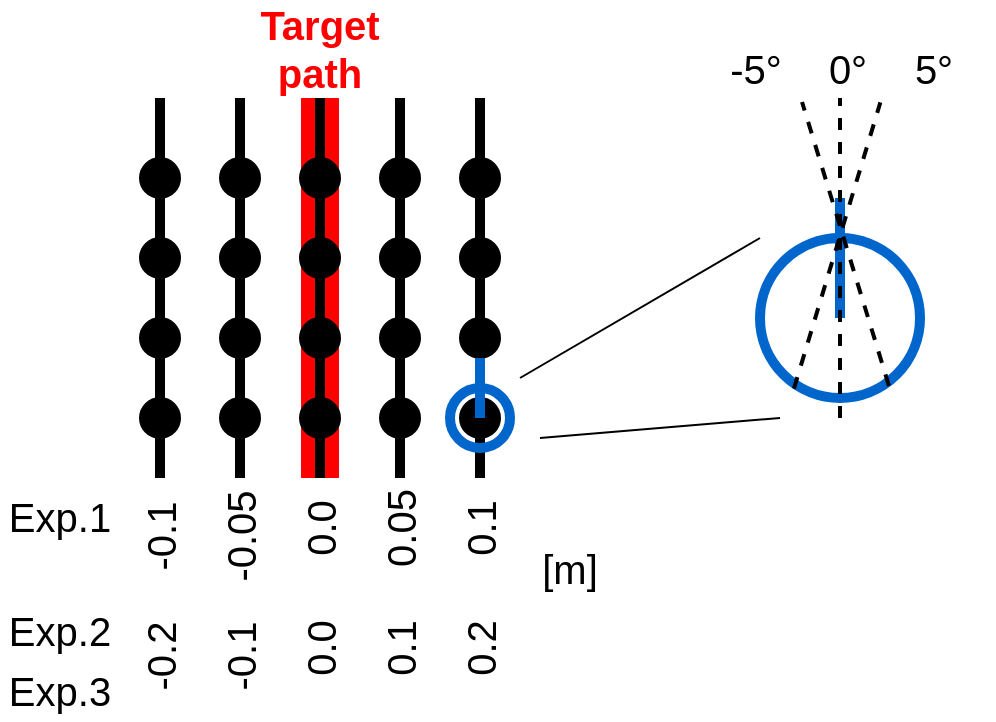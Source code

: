<mxfile>
    <diagram id="cvP5xxhvE3YyA-BgQX19" name="ページ1">
        <mxGraphModel dx="702" dy="644" grid="1" gridSize="10" guides="1" tooltips="1" connect="1" arrows="1" fold="1" page="1" pageScale="1" pageWidth="827" pageHeight="1169" background="#ffffff" math="0" shadow="0">
            <root>
                <mxCell id="0"/>
                <mxCell id="1" parent="0"/>
                <mxCell id="35" value="" style="endArrow=none;html=1;strokeColor=#FF0000;strokeWidth=19;" parent="1" edge="1">
                    <mxGeometry width="50" height="50" relative="1" as="geometry">
                        <mxPoint x="400" y="440" as="sourcePoint"/>
                        <mxPoint x="400" y="250" as="targetPoint"/>
                    </mxGeometry>
                </mxCell>
                <mxCell id="4" value="" style="ellipse;whiteSpace=wrap;html=1;aspect=fixed;strokeColor=#000000;fillColor=#000000;" parent="1" vertex="1">
                    <mxGeometry x="390" y="400" width="20" height="20" as="geometry"/>
                </mxCell>
                <mxCell id="7" value="" style="ellipse;whiteSpace=wrap;html=1;aspect=fixed;strokeColor=#000000;fillColor=#000000;" parent="1" vertex="1">
                    <mxGeometry x="390" y="360" width="20" height="20" as="geometry"/>
                </mxCell>
                <mxCell id="8" value="" style="ellipse;whiteSpace=wrap;html=1;aspect=fixed;strokeColor=#000000;fillColor=#000000;" parent="1" vertex="1">
                    <mxGeometry x="390" y="320" width="20" height="20" as="geometry"/>
                </mxCell>
                <mxCell id="9" value="" style="ellipse;whiteSpace=wrap;html=1;aspect=fixed;strokeColor=#000000;fillColor=#000000;" parent="1" vertex="1">
                    <mxGeometry x="390" y="280" width="20" height="20" as="geometry"/>
                </mxCell>
                <mxCell id="11" value="" style="ellipse;whiteSpace=wrap;html=1;aspect=fixed;strokeColor=#000000;fillColor=#000000;" parent="1" vertex="1">
                    <mxGeometry x="430" y="400" width="20" height="20" as="geometry"/>
                </mxCell>
                <mxCell id="12" value="" style="ellipse;whiteSpace=wrap;html=1;aspect=fixed;strokeColor=#000000;fillColor=#000000;" parent="1" vertex="1">
                    <mxGeometry x="430" y="360" width="20" height="20" as="geometry"/>
                </mxCell>
                <mxCell id="13" value="" style="ellipse;whiteSpace=wrap;html=1;aspect=fixed;strokeColor=#000000;fillColor=#000000;" parent="1" vertex="1">
                    <mxGeometry x="430" y="320" width="20" height="20" as="geometry"/>
                </mxCell>
                <mxCell id="14" value="" style="ellipse;whiteSpace=wrap;html=1;aspect=fixed;strokeColor=#000000;fillColor=#000000;" parent="1" vertex="1">
                    <mxGeometry x="430" y="280" width="20" height="20" as="geometry"/>
                </mxCell>
                <mxCell id="15" value="" style="ellipse;whiteSpace=wrap;html=1;aspect=fixed;strokeColor=#000000;fillColor=#000000;" parent="1" vertex="1">
                    <mxGeometry x="350" y="400" width="20" height="20" as="geometry"/>
                </mxCell>
                <mxCell id="16" value="" style="ellipse;whiteSpace=wrap;html=1;aspect=fixed;strokeColor=#000000;fillColor=#000000;" parent="1" vertex="1">
                    <mxGeometry x="350" y="360" width="20" height="20" as="geometry"/>
                </mxCell>
                <mxCell id="17" value="" style="ellipse;whiteSpace=wrap;html=1;aspect=fixed;strokeColor=#000000;fillColor=#000000;" parent="1" vertex="1">
                    <mxGeometry x="350" y="320" width="20" height="20" as="geometry"/>
                </mxCell>
                <mxCell id="18" value="" style="ellipse;whiteSpace=wrap;html=1;aspect=fixed;strokeColor=#000000;fillColor=#000000;" parent="1" vertex="1">
                    <mxGeometry x="350" y="280" width="20" height="20" as="geometry"/>
                </mxCell>
                <mxCell id="19" value="" style="ellipse;whiteSpace=wrap;html=1;aspect=fixed;strokeColor=#000000;fillColor=#000000;" parent="1" vertex="1">
                    <mxGeometry x="310" y="400" width="20" height="20" as="geometry"/>
                </mxCell>
                <mxCell id="20" value="" style="ellipse;whiteSpace=wrap;html=1;aspect=fixed;strokeColor=#000000;fillColor=#000000;" parent="1" vertex="1">
                    <mxGeometry x="310" y="360" width="20" height="20" as="geometry"/>
                </mxCell>
                <mxCell id="21" value="" style="ellipse;whiteSpace=wrap;html=1;aspect=fixed;strokeColor=#000000;fillColor=#000000;" parent="1" vertex="1">
                    <mxGeometry x="310" y="320" width="20" height="20" as="geometry"/>
                </mxCell>
                <mxCell id="22" value="" style="ellipse;whiteSpace=wrap;html=1;aspect=fixed;strokeColor=#000000;fillColor=#000000;" parent="1" vertex="1">
                    <mxGeometry x="310" y="280" width="20" height="20" as="geometry"/>
                </mxCell>
                <mxCell id="23" value="" style="ellipse;whiteSpace=wrap;html=1;aspect=fixed;strokeColor=#000000;fillColor=#000000;" parent="1" vertex="1">
                    <mxGeometry x="470" y="400" width="20" height="20" as="geometry"/>
                </mxCell>
                <mxCell id="24" value="" style="ellipse;whiteSpace=wrap;html=1;aspect=fixed;strokeColor=#000000;fillColor=#000000;" parent="1" vertex="1">
                    <mxGeometry x="470" y="360" width="20" height="20" as="geometry"/>
                </mxCell>
                <mxCell id="25" value="" style="ellipse;whiteSpace=wrap;html=1;aspect=fixed;strokeColor=#000000;fillColor=#000000;" parent="1" vertex="1">
                    <mxGeometry x="470" y="320" width="20" height="20" as="geometry"/>
                </mxCell>
                <mxCell id="26" value="" style="ellipse;whiteSpace=wrap;html=1;aspect=fixed;strokeColor=#000000;fillColor=#000000;" parent="1" vertex="1">
                    <mxGeometry x="470" y="280" width="20" height="20" as="geometry"/>
                </mxCell>
                <mxCell id="27" value="" style="endArrow=none;html=1;strokeColor=#000000;strokeWidth=5;" parent="1" edge="1">
                    <mxGeometry width="50" height="50" relative="1" as="geometry">
                        <mxPoint x="320" y="440" as="sourcePoint"/>
                        <mxPoint x="320" y="250" as="targetPoint"/>
                    </mxGeometry>
                </mxCell>
                <mxCell id="28" value="" style="endArrow=none;html=1;strokeColor=#000000;strokeWidth=5;" parent="1" edge="1">
                    <mxGeometry width="50" height="50" relative="1" as="geometry">
                        <mxPoint x="360" y="440" as="sourcePoint"/>
                        <mxPoint x="360" y="250" as="targetPoint"/>
                    </mxGeometry>
                </mxCell>
                <mxCell id="29" value="" style="endArrow=none;html=1;strokeColor=#000000;strokeWidth=5;" parent="1" edge="1">
                    <mxGeometry width="50" height="50" relative="1" as="geometry">
                        <mxPoint x="440" y="440" as="sourcePoint"/>
                        <mxPoint x="440" y="250" as="targetPoint"/>
                    </mxGeometry>
                </mxCell>
                <mxCell id="30" value="" style="endArrow=none;html=1;strokeColor=#000000;strokeWidth=5;" parent="1" edge="1">
                    <mxGeometry width="50" height="50" relative="1" as="geometry">
                        <mxPoint x="480" y="440" as="sourcePoint"/>
                        <mxPoint x="480" y="250" as="targetPoint"/>
                    </mxGeometry>
                </mxCell>
                <mxCell id="36" value="" style="endArrow=none;html=1;strokeColor=#000000;strokeWidth=5;" parent="1" edge="1">
                    <mxGeometry width="50" height="50" relative="1" as="geometry">
                        <mxPoint x="400" y="440" as="sourcePoint"/>
                        <mxPoint x="400" y="250" as="targetPoint"/>
                    </mxGeometry>
                </mxCell>
                <mxCell id="38" value="&lt;font size=&quot;1&quot; color=&quot;#ff0000&quot;&gt;&lt;b style=&quot;font-size: 20px;&quot;&gt;Target path&lt;/b&gt;&lt;/font&gt;" style="text;html=1;strokeColor=none;fillColor=none;align=center;verticalAlign=middle;whiteSpace=wrap;rounded=0;" parent="1" vertex="1">
                    <mxGeometry x="370" y="210" width="60" height="30" as="geometry"/>
                </mxCell>
                <mxCell id="39" value="&lt;font color=&quot;#000000&quot;&gt;0.05&lt;/font&gt;" style="text;html=1;strokeColor=none;fillColor=none;align=center;verticalAlign=middle;whiteSpace=wrap;rounded=0;fontSize=20;fontColor=#FF0000;rotation=-90;" parent="1" vertex="1">
                    <mxGeometry x="410" y="450" width="60" height="30" as="geometry"/>
                </mxCell>
                <mxCell id="40" value="&lt;font color=&quot;#000000&quot;&gt;-0.05&lt;/font&gt;" style="text;html=1;strokeColor=none;fillColor=none;align=center;verticalAlign=middle;whiteSpace=wrap;rounded=0;fontSize=20;fontColor=#FF0000;rotation=-90;" parent="1" vertex="1">
                    <mxGeometry x="330" y="454" width="60" height="30" as="geometry"/>
                </mxCell>
                <mxCell id="41" value="&lt;font color=&quot;#000000&quot;&gt;-0.1&lt;/font&gt;" style="text;html=1;strokeColor=none;fillColor=none;align=center;verticalAlign=middle;whiteSpace=wrap;rounded=0;fontSize=20;fontColor=#FF0000;rotation=-90;" parent="1" vertex="1">
                    <mxGeometry x="290" y="454" width="60" height="30" as="geometry"/>
                </mxCell>
                <mxCell id="42" value="&lt;font color=&quot;#000000&quot;&gt;0.1&lt;br&gt;&lt;/font&gt;" style="text;html=1;strokeColor=none;fillColor=none;align=center;verticalAlign=middle;whiteSpace=wrap;rounded=0;fontSize=20;fontColor=#FF0000;rotation=-90;" parent="1" vertex="1">
                    <mxGeometry x="450" y="450" width="60" height="30" as="geometry"/>
                </mxCell>
                <mxCell id="43" value="&lt;font color=&quot;#000000&quot;&gt;0.0&lt;br&gt;&lt;/font&gt;" style="text;html=1;strokeColor=none;fillColor=none;align=center;verticalAlign=middle;whiteSpace=wrap;rounded=0;fontSize=20;fontColor=#FF0000;rotation=-90;" parent="1" vertex="1">
                    <mxGeometry x="370" y="450" width="60" height="30" as="geometry"/>
                </mxCell>
                <mxCell id="45" value="" style="ellipse;whiteSpace=wrap;html=1;aspect=fixed;strokeColor=#0066CC;fontSize=20;fontColor=#000000;fillColor=none;strokeWidth=5;" parent="1" vertex="1">
                    <mxGeometry x="465" y="395" width="30" height="30" as="geometry"/>
                </mxCell>
                <mxCell id="44" value="[m]" style="text;html=1;strokeColor=none;fillColor=none;align=center;verticalAlign=middle;whiteSpace=wrap;rounded=0;fontSize=20;fontColor=#000000;" parent="1" vertex="1">
                    <mxGeometry x="495" y="470" width="60" height="30" as="geometry"/>
                </mxCell>
                <mxCell id="46" value="" style="endArrow=none;html=1;strokeColor=#0066CC;strokeWidth=5;fontSize=20;fontColor=#000000;" parent="1" edge="1">
                    <mxGeometry width="50" height="50" relative="1" as="geometry">
                        <mxPoint x="480" y="410" as="sourcePoint"/>
                        <mxPoint x="480" y="380" as="targetPoint"/>
                    </mxGeometry>
                </mxCell>
                <mxCell id="47" value="" style="ellipse;whiteSpace=wrap;html=1;aspect=fixed;strokeColor=#0066CC;fontSize=20;fontColor=#000000;fillColor=none;strokeWidth=5;" parent="1" vertex="1">
                    <mxGeometry x="620" y="320" width="80" height="80" as="geometry"/>
                </mxCell>
                <mxCell id="48" value="" style="endArrow=none;html=1;strokeColor=#0066CC;strokeWidth=5;fontSize=20;fontColor=#000000;exitX=0.5;exitY=0.5;exitDx=0;exitDy=0;exitPerimeter=0;" parent="1" source="47" edge="1">
                    <mxGeometry width="50" height="50" relative="1" as="geometry">
                        <mxPoint x="490" y="420" as="sourcePoint"/>
                        <mxPoint x="660" y="300" as="targetPoint"/>
                    </mxGeometry>
                </mxCell>
                <mxCell id="51" value="" style="endArrow=none;html=1;strokeColor=#000000;strokeWidth=1;fontSize=20;fontColor=#000000;" parent="1" edge="1">
                    <mxGeometry width="50" height="50" relative="1" as="geometry">
                        <mxPoint x="500" y="390" as="sourcePoint"/>
                        <mxPoint x="620" y="320" as="targetPoint"/>
                    </mxGeometry>
                </mxCell>
                <mxCell id="52" value="" style="endArrow=none;html=1;strokeColor=#000000;strokeWidth=1;fontSize=20;fontColor=#000000;" parent="1" edge="1">
                    <mxGeometry width="50" height="50" relative="1" as="geometry">
                        <mxPoint x="510" y="420" as="sourcePoint"/>
                        <mxPoint x="630" y="410" as="targetPoint"/>
                    </mxGeometry>
                </mxCell>
                <mxCell id="53" value="" style="endArrow=none;dashed=1;html=1;strokeWidth=2;strokeColor=#000000;fontSize=20;fontColor=#000000;" parent="1" edge="1">
                    <mxGeometry width="50" height="50" relative="1" as="geometry">
                        <mxPoint x="660" y="410" as="sourcePoint"/>
                        <mxPoint x="660" y="250" as="targetPoint"/>
                    </mxGeometry>
                </mxCell>
                <mxCell id="54" value="" style="endArrow=none;dashed=1;html=1;strokeWidth=2;strokeColor=#000000;fontSize=20;fontColor=#000000;exitX=0.212;exitY=0.941;exitDx=0;exitDy=0;exitPerimeter=0;entryX=0.053;entryY=1.073;entryDx=0;entryDy=0;entryPerimeter=0;" parent="1" source="47" edge="1" target="59">
                    <mxGeometry width="50" height="50" relative="1" as="geometry">
                        <mxPoint x="630" y="390" as="sourcePoint"/>
                        <mxPoint x="680" y="260" as="targetPoint"/>
                        <Array as="points"/>
                    </mxGeometry>
                </mxCell>
                <mxCell id="55" value="" style="endArrow=none;dashed=1;html=1;strokeWidth=2;strokeColor=#000000;fontSize=20;fontColor=#000000;exitX=0.806;exitY=0.924;exitDx=0;exitDy=0;exitPerimeter=0;entryX=0.117;entryY=1.067;entryDx=0;entryDy=0;entryPerimeter=0;" parent="1" source="47" edge="1" target="57">
                    <mxGeometry width="50" height="50" relative="1" as="geometry">
                        <mxPoint x="641.716" y="398.284" as="sourcePoint"/>
                        <mxPoint x="600" y="260" as="targetPoint"/>
                    </mxGeometry>
                </mxCell>
                <mxCell id="57" value="&lt;font color=&quot;#000000&quot;&gt;0°&lt;br&gt;&lt;/font&gt;" style="text;html=1;strokeColor=none;fillColor=none;align=center;verticalAlign=middle;whiteSpace=wrap;rounded=0;fontSize=20;fontColor=#FF0000;rotation=0;" parent="1" vertex="1">
                    <mxGeometry x="634" y="220" width="60" height="30" as="geometry"/>
                </mxCell>
                <mxCell id="58" value="&lt;font color=&quot;#000000&quot;&gt;-5°&lt;br&gt;&lt;/font&gt;" style="text;html=1;strokeColor=none;fillColor=none;align=center;verticalAlign=middle;whiteSpace=wrap;rounded=0;fontSize=20;fontColor=#FF0000;rotation=0;" parent="1" vertex="1">
                    <mxGeometry x="588" y="220" width="60" height="30" as="geometry"/>
                </mxCell>
                <mxCell id="59" value="&lt;font color=&quot;#000000&quot;&gt;5°&lt;br&gt;&lt;/font&gt;" style="text;html=1;strokeColor=none;fillColor=none;align=center;verticalAlign=middle;whiteSpace=wrap;rounded=0;fontSize=20;fontColor=#FF0000;rotation=0;" parent="1" vertex="1">
                    <mxGeometry x="677" y="220" width="60" height="30" as="geometry"/>
                </mxCell>
                <mxCell id="60" value="&lt;font color=&quot;#000000&quot;&gt;-0.2&lt;/font&gt;" style="text;html=1;strokeColor=none;fillColor=none;align=center;verticalAlign=middle;whiteSpace=wrap;rounded=0;fontSize=20;fontColor=#FF0000;rotation=-90;" parent="1" vertex="1">
                    <mxGeometry x="290" y="514" width="60" height="30" as="geometry"/>
                </mxCell>
                <mxCell id="61" value="&lt;font color=&quot;#000000&quot;&gt;-0.1&lt;/font&gt;" style="text;html=1;strokeColor=none;fillColor=none;align=center;verticalAlign=middle;whiteSpace=wrap;rounded=0;fontSize=20;fontColor=#FF0000;rotation=-90;" parent="1" vertex="1">
                    <mxGeometry x="330" y="514" width="60" height="30" as="geometry"/>
                </mxCell>
                <mxCell id="62" value="&lt;font color=&quot;#000000&quot;&gt;0.0&lt;br&gt;&lt;/font&gt;" style="text;html=1;strokeColor=none;fillColor=none;align=center;verticalAlign=middle;whiteSpace=wrap;rounded=0;fontSize=20;fontColor=#FF0000;rotation=-90;" parent="1" vertex="1">
                    <mxGeometry x="370" y="510" width="60" height="30" as="geometry"/>
                </mxCell>
                <mxCell id="63" value="&lt;font color=&quot;#000000&quot;&gt;0.1&lt;/font&gt;" style="text;html=1;strokeColor=none;fillColor=none;align=center;verticalAlign=middle;whiteSpace=wrap;rounded=0;fontSize=20;fontColor=#FF0000;rotation=-90;" parent="1" vertex="1">
                    <mxGeometry x="410" y="510" width="60" height="30" as="geometry"/>
                </mxCell>
                <mxCell id="64" value="&lt;font color=&quot;#000000&quot;&gt;0.2&lt;br&gt;&lt;/font&gt;" style="text;html=1;strokeColor=none;fillColor=none;align=center;verticalAlign=middle;whiteSpace=wrap;rounded=0;fontSize=20;fontColor=#FF0000;rotation=-90;" parent="1" vertex="1">
                    <mxGeometry x="450" y="510" width="60" height="30" as="geometry"/>
                </mxCell>
                <mxCell id="66" value="Exp.1" style="text;html=1;strokeColor=none;fillColor=none;align=center;verticalAlign=middle;whiteSpace=wrap;rounded=0;fontSize=20;fontColor=#000000;" parent="1" vertex="1">
                    <mxGeometry x="240" y="444" width="60" height="30" as="geometry"/>
                </mxCell>
                <mxCell id="67" value="Exp.2" style="text;html=1;strokeColor=none;fillColor=none;align=center;verticalAlign=middle;whiteSpace=wrap;rounded=0;fontSize=20;fontColor=#000000;" parent="1" vertex="1">
                    <mxGeometry x="240" y="501" width="60" height="30" as="geometry"/>
                </mxCell>
                <mxCell id="68" value="Exp.3" style="text;html=1;strokeColor=none;fillColor=none;align=center;verticalAlign=middle;whiteSpace=wrap;rounded=0;fontSize=20;fontColor=#000000;" parent="1" vertex="1">
                    <mxGeometry x="240" y="531" width="60" height="30" as="geometry"/>
                </mxCell>
            </root>
        </mxGraphModel>
    </diagram>
</mxfile>